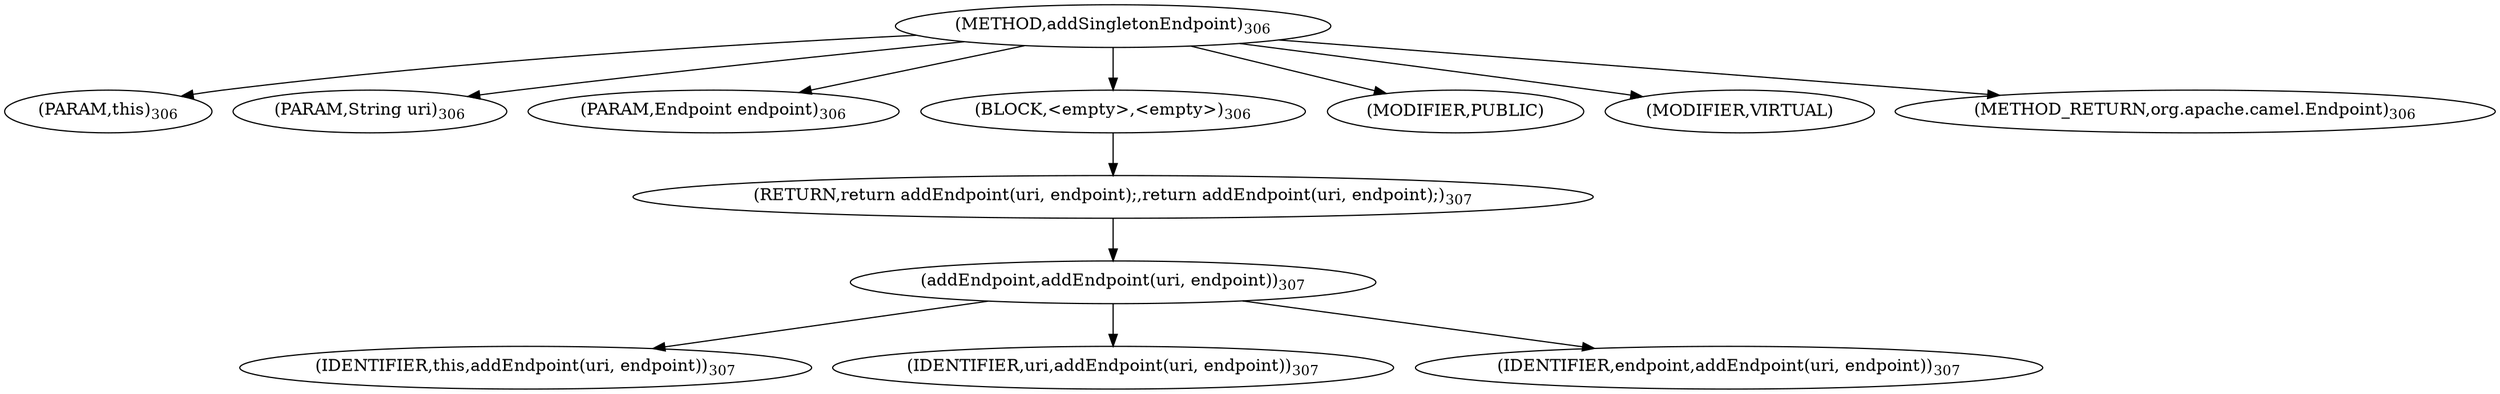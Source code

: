 digraph "addSingletonEndpoint" {  
"1013" [label = <(METHOD,addSingletonEndpoint)<SUB>306</SUB>> ]
"40" [label = <(PARAM,this)<SUB>306</SUB>> ]
"1014" [label = <(PARAM,String uri)<SUB>306</SUB>> ]
"1015" [label = <(PARAM,Endpoint endpoint)<SUB>306</SUB>> ]
"1016" [label = <(BLOCK,&lt;empty&gt;,&lt;empty&gt;)<SUB>306</SUB>> ]
"1017" [label = <(RETURN,return addEndpoint(uri, endpoint);,return addEndpoint(uri, endpoint);)<SUB>307</SUB>> ]
"1018" [label = <(addEndpoint,addEndpoint(uri, endpoint))<SUB>307</SUB>> ]
"39" [label = <(IDENTIFIER,this,addEndpoint(uri, endpoint))<SUB>307</SUB>> ]
"1019" [label = <(IDENTIFIER,uri,addEndpoint(uri, endpoint))<SUB>307</SUB>> ]
"1020" [label = <(IDENTIFIER,endpoint,addEndpoint(uri, endpoint))<SUB>307</SUB>> ]
"1021" [label = <(MODIFIER,PUBLIC)> ]
"1022" [label = <(MODIFIER,VIRTUAL)> ]
"1023" [label = <(METHOD_RETURN,org.apache.camel.Endpoint)<SUB>306</SUB>> ]
  "1013" -> "40" 
  "1013" -> "1014" 
  "1013" -> "1015" 
  "1013" -> "1016" 
  "1013" -> "1021" 
  "1013" -> "1022" 
  "1013" -> "1023" 
  "1016" -> "1017" 
  "1017" -> "1018" 
  "1018" -> "39" 
  "1018" -> "1019" 
  "1018" -> "1020" 
}
